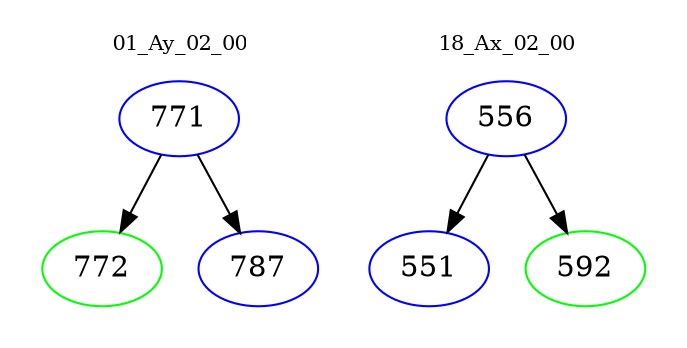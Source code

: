 digraph{
subgraph cluster_0 {
color = white
label = "01_Ay_02_00";
fontsize=10;
T0_771 [label="771", color="blue"]
T0_771 -> T0_772 [color="black"]
T0_772 [label="772", color="green"]
T0_771 -> T0_787 [color="black"]
T0_787 [label="787", color="blue"]
}
subgraph cluster_1 {
color = white
label = "18_Ax_02_00";
fontsize=10;
T1_556 [label="556", color="blue"]
T1_556 -> T1_551 [color="black"]
T1_551 [label="551", color="blue"]
T1_556 -> T1_592 [color="black"]
T1_592 [label="592", color="green"]
}
}
